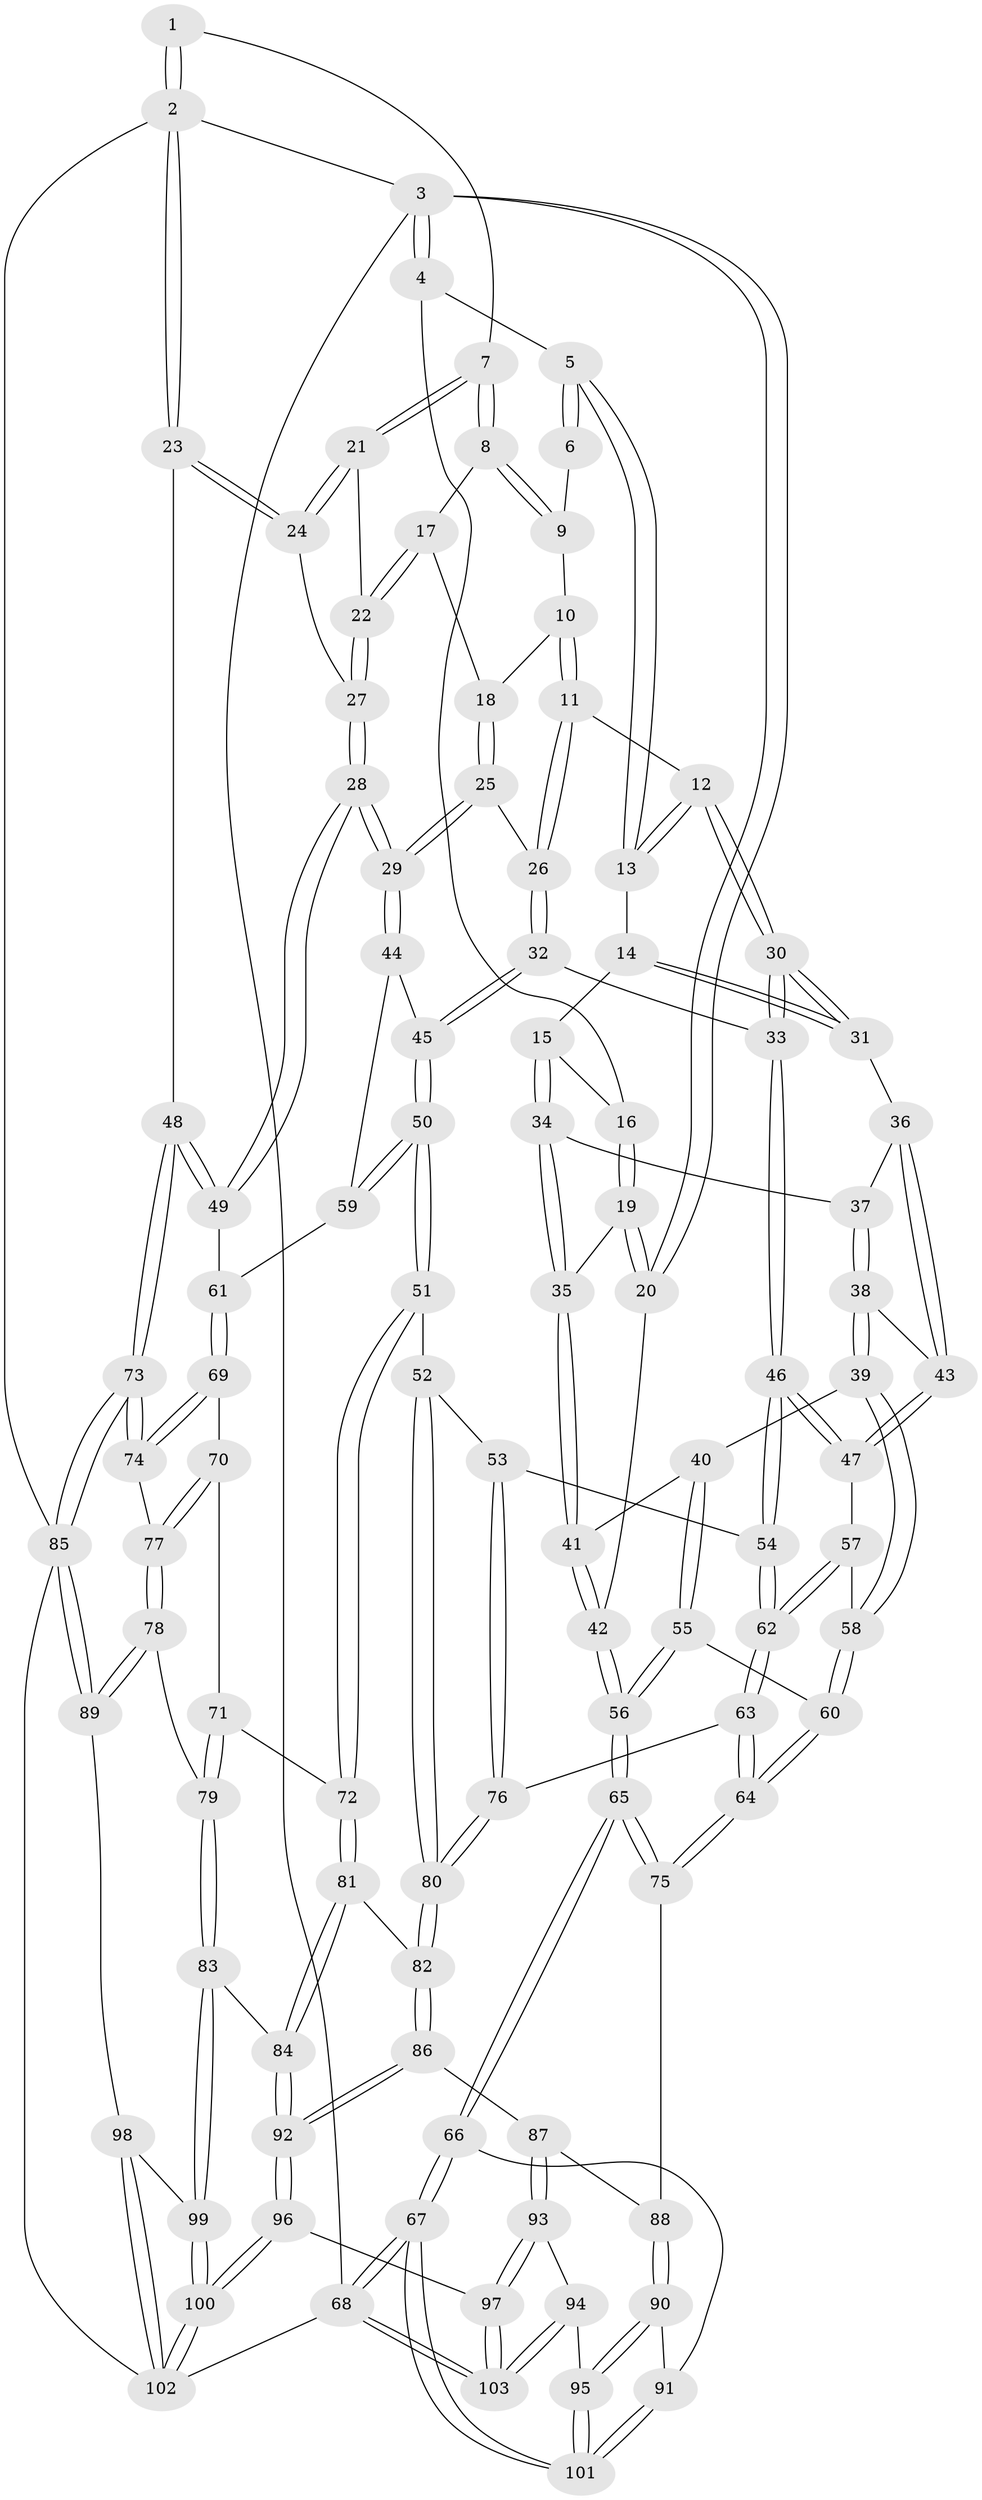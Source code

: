 // Generated by graph-tools (version 1.1) at 2025/59/03/09/25 04:59:46]
// undirected, 103 vertices, 254 edges
graph export_dot {
graph [start="1"]
  node [color=gray90,style=filled];
  1 [pos="+1+0"];
  2 [pos="+1+0"];
  3 [pos="+0+0"];
  4 [pos="+0.16303643578465873+0"];
  5 [pos="+0.4392810234250101+0"];
  6 [pos="+0.7612302534416051+0"];
  7 [pos="+0.9346902586184501+0.09003655611062013"];
  8 [pos="+0.837460628040683+0.02723349965992563"];
  9 [pos="+0.7630920845311957+0"];
  10 [pos="+0.719848679462668+0"];
  11 [pos="+0.6495455489070745+0.12406261755489438"];
  12 [pos="+0.5602425112526187+0.11328537040065728"];
  13 [pos="+0.4487683608682514+0"];
  14 [pos="+0.3795241663417624+0.10185883496405958"];
  15 [pos="+0.3257371527159758+0.14000610576348094"];
  16 [pos="+0.1826414172022853+0.0011692768564038518"];
  17 [pos="+0.828378725139586+0.08154283793494811"];
  18 [pos="+0.7688963313430917+0.12339186085980788"];
  19 [pos="+0.1504158804289212+0.1356241823782588"];
  20 [pos="+0+0"];
  21 [pos="+0.9476485770135722+0.11353915614366371"];
  22 [pos="+0.8634708069353653+0.1576649977813549"];
  23 [pos="+1+0.2165174594013871"];
  24 [pos="+1+0.17043303730768805"];
  25 [pos="+0.7274972365386256+0.2162066661649601"];
  26 [pos="+0.7102637553081937+0.20659867069552265"];
  27 [pos="+0.8397298421791264+0.20684973297677436"];
  28 [pos="+0.7880115878583605+0.27933913893075846"];
  29 [pos="+0.7774207559956205+0.272916974174444"];
  30 [pos="+0.4964899941202265+0.24002601832942078"];
  31 [pos="+0.48817302811106156+0.23728889022380562"];
  32 [pos="+0.533269044670886+0.27384218297211643"];
  33 [pos="+0.5080591376338719+0.2595457254976417"];
  34 [pos="+0.3085979484924772+0.16980815486951742"];
  35 [pos="+0.15271876525198877+0.17044498562860635"];
  36 [pos="+0.4342041045862005+0.24697392767865647"];
  37 [pos="+0.3099339742540798+0.17597993429749426"];
  38 [pos="+0.30364811951725984+0.28596712874742025"];
  39 [pos="+0.22350565256212082+0.31838217767559945"];
  40 [pos="+0.13649713040836683+0.2623609984264434"];
  41 [pos="+0.12770172586832654+0.21473135457661316"];
  42 [pos="+0+0.12462490349672906"];
  43 [pos="+0.33782366105828476+0.30417291623488596"];
  44 [pos="+0.64742897616099+0.32833591353540204"];
  45 [pos="+0.5681309212870296+0.3305413229876326"];
  46 [pos="+0.40779591151144845+0.413011469877986"];
  47 [pos="+0.3790899235141805+0.3814146229743592"];
  48 [pos="+1+0.35311307670271924"];
  49 [pos="+0.8064913835040751+0.3091493307158854"];
  50 [pos="+0.5646981287184072+0.4599059481340469"];
  51 [pos="+0.5540900750769826+0.500936511665884"];
  52 [pos="+0.5433336700849036+0.5027965078069361"];
  53 [pos="+0.41391103600941526+0.4223274280283662"];
  54 [pos="+0.4087808337072927+0.41775489561436013"];
  55 [pos="+0.05834694707897782+0.3571500930235981"];
  56 [pos="+0+0.3558213369727874"];
  57 [pos="+0.2383615338152108+0.3937186499721374"];
  58 [pos="+0.22502128018831988+0.3668773435227461"];
  59 [pos="+0.6493179221016024+0.38889994830083585"];
  60 [pos="+0.10275566299615913+0.4362278733892181"];
  61 [pos="+0.7844007417333895+0.38863082215407335"];
  62 [pos="+0.2570582480425596+0.5095368220776718"];
  63 [pos="+0.2527513235432713+0.5186428847374562"];
  64 [pos="+0.11883960529341751+0.5858802206572101"];
  65 [pos="+0+0.6218417670582072"];
  66 [pos="+0+0.6789626256867632"];
  67 [pos="+0+1"];
  68 [pos="+0+1"];
  69 [pos="+0.7784267563449141+0.4446682957091812"];
  70 [pos="+0.6794101549553322+0.5032569515166233"];
  71 [pos="+0.649448354566185+0.5089794227705974"];
  72 [pos="+0.5724784038924629+0.5098890829452922"];
  73 [pos="+1+0.59073936623504"];
  74 [pos="+0.8368767239786634+0.5093489938023723"];
  75 [pos="+0.1084878640451473+0.6002988966005968"];
  76 [pos="+0.3627657009235405+0.6006838011245492"];
  77 [pos="+0.7761689952864516+0.653629272761044"];
  78 [pos="+0.7725088521921042+0.7286066970598333"];
  79 [pos="+0.7383705489093026+0.7492182301610399"];
  80 [pos="+0.4153171862288465+0.6607228076800591"];
  81 [pos="+0.626829297787081+0.6858064945542348"];
  82 [pos="+0.4131808810070478+0.6994417815813746"];
  83 [pos="+0.7324615835830939+0.7537748337133653"];
  84 [pos="+0.6862316775071167+0.7379706568385334"];
  85 [pos="+1+0.698923404546681"];
  86 [pos="+0.40285123835211467+0.7261051392057448"];
  87 [pos="+0.35411090430913905+0.7519858072542571"];
  88 [pos="+0.1611538847864639+0.6932791050446893"];
  89 [pos="+1+0.7294223031422938"];
  90 [pos="+0.1254948009746766+0.8297095167592241"];
  91 [pos="+0.07193040078429742+0.8351413230636067"];
  92 [pos="+0.4925488242985175+0.8143782191568961"];
  93 [pos="+0.33284773575618154+0.8130813651746321"];
  94 [pos="+0.18013492939512607+0.9213652343450583"];
  95 [pos="+0.17337549050364295+0.9144716082684515"];
  96 [pos="+0.5771785637546668+1"];
  97 [pos="+0.42502725227198973+1"];
  98 [pos="+0.9107192048705177+0.9229679727999786"];
  99 [pos="+0.724858564850402+0.833919793486201"];
  100 [pos="+0.6072122702051906+1"];
  101 [pos="+0+0.9588924217587799"];
  102 [pos="+0.7891913776651815+1"];
  103 [pos="+0.24925372269713547+1"];
  1 -- 2;
  1 -- 2;
  1 -- 7;
  2 -- 3;
  2 -- 23;
  2 -- 23;
  2 -- 85;
  3 -- 4;
  3 -- 4;
  3 -- 20;
  3 -- 20;
  3 -- 68;
  4 -- 5;
  4 -- 16;
  5 -- 6;
  5 -- 6;
  5 -- 13;
  5 -- 13;
  6 -- 9;
  7 -- 8;
  7 -- 8;
  7 -- 21;
  7 -- 21;
  8 -- 9;
  8 -- 9;
  8 -- 17;
  9 -- 10;
  10 -- 11;
  10 -- 11;
  10 -- 18;
  11 -- 12;
  11 -- 26;
  11 -- 26;
  12 -- 13;
  12 -- 13;
  12 -- 30;
  12 -- 30;
  13 -- 14;
  14 -- 15;
  14 -- 31;
  14 -- 31;
  15 -- 16;
  15 -- 34;
  15 -- 34;
  16 -- 19;
  16 -- 19;
  17 -- 18;
  17 -- 22;
  17 -- 22;
  18 -- 25;
  18 -- 25;
  19 -- 20;
  19 -- 20;
  19 -- 35;
  20 -- 42;
  21 -- 22;
  21 -- 24;
  21 -- 24;
  22 -- 27;
  22 -- 27;
  23 -- 24;
  23 -- 24;
  23 -- 48;
  24 -- 27;
  25 -- 26;
  25 -- 29;
  25 -- 29;
  26 -- 32;
  26 -- 32;
  27 -- 28;
  27 -- 28;
  28 -- 29;
  28 -- 29;
  28 -- 49;
  28 -- 49;
  29 -- 44;
  29 -- 44;
  30 -- 31;
  30 -- 31;
  30 -- 33;
  30 -- 33;
  31 -- 36;
  32 -- 33;
  32 -- 45;
  32 -- 45;
  33 -- 46;
  33 -- 46;
  34 -- 35;
  34 -- 35;
  34 -- 37;
  35 -- 41;
  35 -- 41;
  36 -- 37;
  36 -- 43;
  36 -- 43;
  37 -- 38;
  37 -- 38;
  38 -- 39;
  38 -- 39;
  38 -- 43;
  39 -- 40;
  39 -- 58;
  39 -- 58;
  40 -- 41;
  40 -- 55;
  40 -- 55;
  41 -- 42;
  41 -- 42;
  42 -- 56;
  42 -- 56;
  43 -- 47;
  43 -- 47;
  44 -- 45;
  44 -- 59;
  45 -- 50;
  45 -- 50;
  46 -- 47;
  46 -- 47;
  46 -- 54;
  46 -- 54;
  47 -- 57;
  48 -- 49;
  48 -- 49;
  48 -- 73;
  48 -- 73;
  49 -- 61;
  50 -- 51;
  50 -- 51;
  50 -- 59;
  50 -- 59;
  51 -- 52;
  51 -- 72;
  51 -- 72;
  52 -- 53;
  52 -- 80;
  52 -- 80;
  53 -- 54;
  53 -- 76;
  53 -- 76;
  54 -- 62;
  54 -- 62;
  55 -- 56;
  55 -- 56;
  55 -- 60;
  56 -- 65;
  56 -- 65;
  57 -- 58;
  57 -- 62;
  57 -- 62;
  58 -- 60;
  58 -- 60;
  59 -- 61;
  60 -- 64;
  60 -- 64;
  61 -- 69;
  61 -- 69;
  62 -- 63;
  62 -- 63;
  63 -- 64;
  63 -- 64;
  63 -- 76;
  64 -- 75;
  64 -- 75;
  65 -- 66;
  65 -- 66;
  65 -- 75;
  65 -- 75;
  66 -- 67;
  66 -- 67;
  66 -- 91;
  67 -- 68;
  67 -- 68;
  67 -- 101;
  67 -- 101;
  68 -- 103;
  68 -- 103;
  68 -- 102;
  69 -- 70;
  69 -- 74;
  69 -- 74;
  70 -- 71;
  70 -- 77;
  70 -- 77;
  71 -- 72;
  71 -- 79;
  71 -- 79;
  72 -- 81;
  72 -- 81;
  73 -- 74;
  73 -- 74;
  73 -- 85;
  73 -- 85;
  74 -- 77;
  75 -- 88;
  76 -- 80;
  76 -- 80;
  77 -- 78;
  77 -- 78;
  78 -- 79;
  78 -- 89;
  78 -- 89;
  79 -- 83;
  79 -- 83;
  80 -- 82;
  80 -- 82;
  81 -- 82;
  81 -- 84;
  81 -- 84;
  82 -- 86;
  82 -- 86;
  83 -- 84;
  83 -- 99;
  83 -- 99;
  84 -- 92;
  84 -- 92;
  85 -- 89;
  85 -- 89;
  85 -- 102;
  86 -- 87;
  86 -- 92;
  86 -- 92;
  87 -- 88;
  87 -- 93;
  87 -- 93;
  88 -- 90;
  88 -- 90;
  89 -- 98;
  90 -- 91;
  90 -- 95;
  90 -- 95;
  91 -- 101;
  91 -- 101;
  92 -- 96;
  92 -- 96;
  93 -- 94;
  93 -- 97;
  93 -- 97;
  94 -- 95;
  94 -- 103;
  94 -- 103;
  95 -- 101;
  95 -- 101;
  96 -- 97;
  96 -- 100;
  96 -- 100;
  97 -- 103;
  97 -- 103;
  98 -- 99;
  98 -- 102;
  98 -- 102;
  99 -- 100;
  99 -- 100;
  100 -- 102;
  100 -- 102;
}
